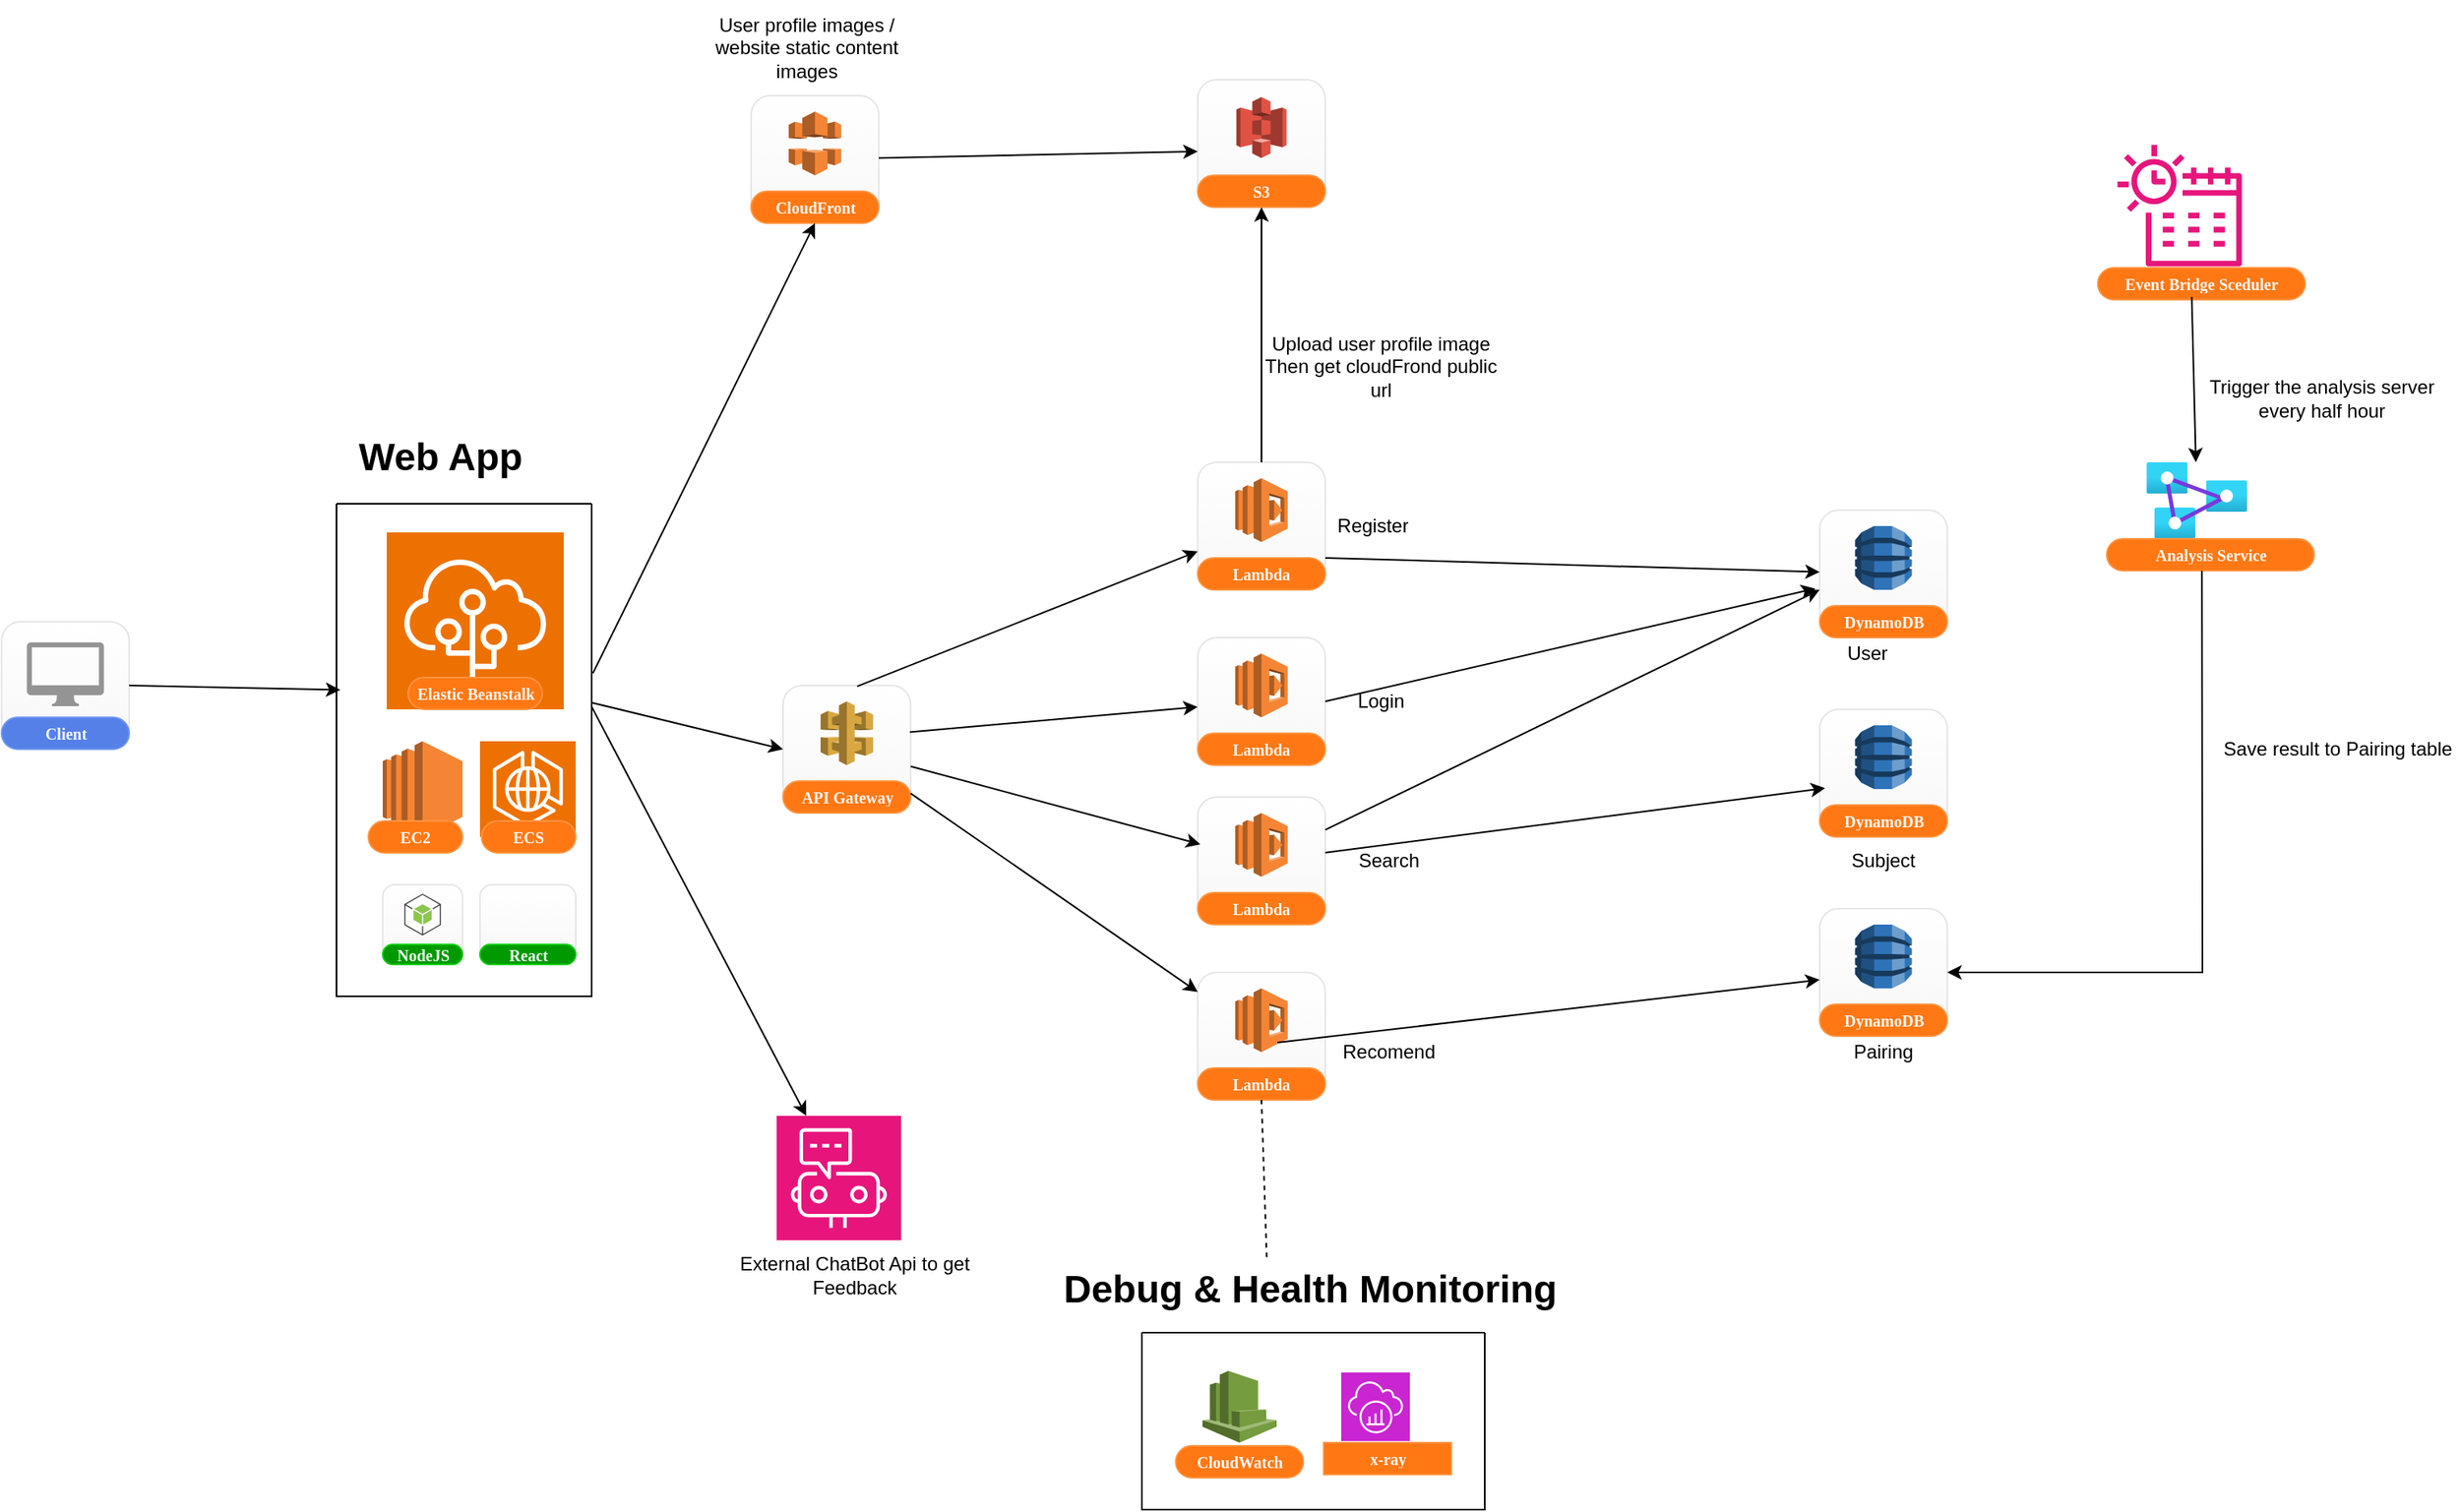<mxfile version="24.7.14">
  <diagram name="Page-1" id="5vX20tcKVtbhAXsmYMWp">
    <mxGraphModel grid="0" page="0" gridSize="10" guides="1" tooltips="0" connect="1" arrows="1" fold="1" pageScale="1" pageWidth="827" pageHeight="1169" background="none" math="0" shadow="0">
      <root>
        <mxCell id="0" />
        <mxCell id="1" parent="0" />
        <mxCell id="gqFFQJpjHVuSxzh3-dwc-1" value="" style="group" connectable="0" vertex="1" parent="1">
          <mxGeometry x="-462" y="-1386" width="80" height="80" as="geometry" />
        </mxCell>
        <mxCell id="gqFFQJpjHVuSxzh3-dwc-2" value="" style="rounded=0;whiteSpace=wrap;html=1;fillColor=none;strokeColor=none;container=0;" vertex="1" parent="gqFFQJpjHVuSxzh3-dwc-1">
          <mxGeometry width="80" height="60" as="geometry" />
        </mxCell>
        <mxCell id="gqFFQJpjHVuSxzh3-dwc-3" value="" style="rounded=1;whiteSpace=wrap;html=1;strokeColor=#e6e6e6;strokeWidth=1;shadow=0;glass=0;perimeterSpacing=0;fillStyle=auto;gradientColor=#f7f7f7;container=0;fillColor=#ffffff;" vertex="1" parent="gqFFQJpjHVuSxzh3-dwc-1">
          <mxGeometry width="80" height="80" as="geometry" />
        </mxCell>
        <mxCell id="gqFFQJpjHVuSxzh3-dwc-4" value="&lt;p style=&quot;line-height: 100%; font-size: 10px;&quot;&gt;&lt;b style=&quot;font-size: 10px;&quot;&gt;&lt;font face=&quot;Tahoma&quot; style=&quot;font-size: 10px;&quot;&gt;API Gateway&lt;/font&gt;&lt;/b&gt;&lt;/p&gt;" style="html=1;rounded=1;strokeColor=#ff9442;arcSize=50;fillColor=#FF7814;fontColor=#FFFFFF;glass=0;textOpacity=95;container=0;spacing=2;fontSize=10;" vertex="1" parent="gqFFQJpjHVuSxzh3-dwc-1">
          <mxGeometry y="60" width="80" height="20" as="geometry" />
        </mxCell>
        <mxCell id="gqFFQJpjHVuSxzh3-dwc-5" value="" style="outlineConnect=0;dashed=0;verticalLabelPosition=bottom;verticalAlign=top;align=center;html=1;shape=mxgraph.aws3.api_gateway;fillColor=#D9A741;gradientColor=none;container=0;" vertex="1" parent="gqFFQJpjHVuSxzh3-dwc-1">
          <mxGeometry x="23.55" y="10" width="32.9" height="40" as="geometry" />
        </mxCell>
        <mxCell id="gqFFQJpjHVuSxzh3-dwc-7" value="" style="group" connectable="0" vertex="1" parent="1">
          <mxGeometry x="-202" y="-1416" width="80" height="80" as="geometry" />
        </mxCell>
        <mxCell id="gqFFQJpjHVuSxzh3-dwc-8" value="" style="rounded=0;whiteSpace=wrap;html=1;fillColor=none;strokeColor=none;container=0;" vertex="1" parent="gqFFQJpjHVuSxzh3-dwc-7">
          <mxGeometry width="80" height="60" as="geometry" />
        </mxCell>
        <mxCell id="gqFFQJpjHVuSxzh3-dwc-9" value="" style="rounded=1;whiteSpace=wrap;html=1;strokeColor=#e6e6e6;strokeWidth=1;shadow=0;glass=0;perimeterSpacing=0;fillStyle=auto;gradientColor=#f7f7f7;container=0;fillColor=#ffffff;" vertex="1" parent="gqFFQJpjHVuSxzh3-dwc-7">
          <mxGeometry width="80" height="80" as="geometry" />
        </mxCell>
        <mxCell id="gqFFQJpjHVuSxzh3-dwc-10" value="&lt;p style=&quot;line-height: 100%; font-size: 10px;&quot;&gt;&lt;b style=&quot;font-size: 10px;&quot;&gt;&lt;font face=&quot;Tahoma&quot; style=&quot;font-size: 10px;&quot;&gt;Lambda&lt;/font&gt;&lt;/b&gt;&lt;/p&gt;" style="whiteSpace=wrap;html=1;rounded=1;strokeColor=#ff9442;arcSize=50;fillColor=#FF7814;fontColor=#FFFFFF;glass=0;textOpacity=95;container=0;fontSize=10;" vertex="1" parent="gqFFQJpjHVuSxzh3-dwc-7">
          <mxGeometry y="60" width="80" height="20" as="geometry" />
        </mxCell>
        <mxCell id="gqFFQJpjHVuSxzh3-dwc-11" value="" style="outlineConnect=0;dashed=0;verticalLabelPosition=bottom;verticalAlign=top;align=center;html=1;shape=mxgraph.aws3.lambda;fillColor=#F58534;gradientColor=none;container=0;" vertex="1" parent="gqFFQJpjHVuSxzh3-dwc-7">
          <mxGeometry x="23.55" y="10" width="32.9" height="40" as="geometry" />
        </mxCell>
        <mxCell id="gqFFQJpjHVuSxzh3-dwc-13" value="" style="group" connectable="0" vertex="1" parent="1">
          <mxGeometry x="-202" y="-1206" width="80" height="80" as="geometry" />
        </mxCell>
        <mxCell id="gqFFQJpjHVuSxzh3-dwc-14" value="" style="rounded=0;whiteSpace=wrap;html=1;fillColor=none;strokeColor=none;container=0;" vertex="1" parent="gqFFQJpjHVuSxzh3-dwc-13">
          <mxGeometry width="80" height="60" as="geometry" />
        </mxCell>
        <mxCell id="gqFFQJpjHVuSxzh3-dwc-15" value="" style="rounded=1;whiteSpace=wrap;html=1;strokeColor=#e6e6e6;strokeWidth=1;shadow=0;glass=0;perimeterSpacing=0;fillStyle=auto;gradientColor=#f7f7f7;container=0;fillColor=#ffffff;" vertex="1" parent="gqFFQJpjHVuSxzh3-dwc-13">
          <mxGeometry width="80" height="80" as="geometry" />
        </mxCell>
        <mxCell id="gqFFQJpjHVuSxzh3-dwc-16" value="&lt;p style=&quot;line-height: 100%; font-size: 10px;&quot;&gt;&lt;b style=&quot;font-size: 10px;&quot;&gt;&lt;font face=&quot;Tahoma&quot; style=&quot;font-size: 10px;&quot;&gt;Lambda&lt;/font&gt;&lt;/b&gt;&lt;/p&gt;" style="whiteSpace=wrap;html=1;rounded=1;strokeColor=#ff9442;arcSize=50;fillColor=#FF7814;fontColor=#FFFFFF;glass=0;textOpacity=95;container=0;fontSize=10;" vertex="1" parent="gqFFQJpjHVuSxzh3-dwc-13">
          <mxGeometry y="60" width="80" height="20" as="geometry" />
        </mxCell>
        <mxCell id="gqFFQJpjHVuSxzh3-dwc-17" value="" style="outlineConnect=0;dashed=0;verticalLabelPosition=bottom;verticalAlign=top;align=center;html=1;shape=mxgraph.aws3.lambda;fillColor=#F58534;gradientColor=none;container=0;" vertex="1" parent="gqFFQJpjHVuSxzh3-dwc-13">
          <mxGeometry x="23.55" y="10" width="32.9" height="40" as="geometry" />
        </mxCell>
        <object label="" id="gqFFQJpjHVuSxzh3-dwc-18">
          <mxCell style="group" connectable="0" vertex="1" parent="1">
            <mxGeometry x="-202" y="-1526" width="80" height="80" as="geometry" />
          </mxCell>
        </object>
        <mxCell id="gqFFQJpjHVuSxzh3-dwc-19" value="" style="rounded=0;whiteSpace=wrap;html=1;fillColor=none;strokeColor=none;container=0;" vertex="1" parent="gqFFQJpjHVuSxzh3-dwc-18">
          <mxGeometry width="80" height="60" as="geometry" />
        </mxCell>
        <mxCell id="gqFFQJpjHVuSxzh3-dwc-20" value="" style="rounded=1;whiteSpace=wrap;html=1;strokeColor=#e6e6e6;strokeWidth=1;shadow=0;glass=0;perimeterSpacing=0;fillStyle=auto;gradientColor=#f7f7f7;container=0;fillColor=#ffffff;" vertex="1" parent="gqFFQJpjHVuSxzh3-dwc-18">
          <mxGeometry width="80" height="80" as="geometry" />
        </mxCell>
        <mxCell id="gqFFQJpjHVuSxzh3-dwc-21" value="&lt;p style=&quot;line-height: 100%; font-size: 10px;&quot;&gt;&lt;b style=&quot;font-size: 10px;&quot;&gt;&lt;font face=&quot;Tahoma&quot; style=&quot;font-size: 10px;&quot;&gt;Lambda&lt;/font&gt;&lt;/b&gt;&lt;/p&gt;" style="whiteSpace=wrap;html=1;rounded=1;strokeColor=#ff9442;arcSize=50;fillColor=#FF7814;fontColor=#FFFFFF;glass=0;textOpacity=95;container=0;fontSize=10;" vertex="1" parent="gqFFQJpjHVuSxzh3-dwc-18">
          <mxGeometry y="60" width="80" height="20" as="geometry" />
        </mxCell>
        <mxCell id="gqFFQJpjHVuSxzh3-dwc-22" value="" style="outlineConnect=0;dashed=0;verticalLabelPosition=bottom;verticalAlign=top;align=center;html=1;shape=mxgraph.aws3.lambda;fillColor=#F58534;gradientColor=none;container=0;" vertex="1" parent="gqFFQJpjHVuSxzh3-dwc-18">
          <mxGeometry x="23.55" y="10" width="32.9" height="40" as="geometry" />
        </mxCell>
        <mxCell id="gqFFQJpjHVuSxzh3-dwc-23" value="" style="group" connectable="0" vertex="1" parent="1">
          <mxGeometry x="-202" y="-1316" width="80" height="80" as="geometry" />
        </mxCell>
        <mxCell id="gqFFQJpjHVuSxzh3-dwc-24" value="" style="rounded=0;whiteSpace=wrap;html=1;fillColor=none;strokeColor=none;container=0;" vertex="1" parent="gqFFQJpjHVuSxzh3-dwc-23">
          <mxGeometry width="80" height="60" as="geometry" />
        </mxCell>
        <mxCell id="gqFFQJpjHVuSxzh3-dwc-25" value="" style="rounded=1;whiteSpace=wrap;html=1;strokeColor=#e6e6e6;strokeWidth=1;shadow=0;glass=0;perimeterSpacing=0;fillStyle=auto;gradientColor=#f7f7f7;container=0;fillColor=#ffffff;" vertex="1" parent="gqFFQJpjHVuSxzh3-dwc-23">
          <mxGeometry width="80" height="80" as="geometry" />
        </mxCell>
        <mxCell id="gqFFQJpjHVuSxzh3-dwc-26" value="&lt;p style=&quot;line-height: 100%; font-size: 10px;&quot;&gt;&lt;b style=&quot;font-size: 10px;&quot;&gt;&lt;font face=&quot;Tahoma&quot; style=&quot;font-size: 10px;&quot;&gt;Lambda&lt;/font&gt;&lt;/b&gt;&lt;/p&gt;" style="whiteSpace=wrap;html=1;rounded=1;strokeColor=#ff9442;arcSize=50;fillColor=#FF7814;fontColor=#FFFFFF;glass=0;textOpacity=95;container=0;fontSize=10;" vertex="1" parent="gqFFQJpjHVuSxzh3-dwc-23">
          <mxGeometry y="60" width="80" height="20" as="geometry" />
        </mxCell>
        <mxCell id="gqFFQJpjHVuSxzh3-dwc-27" value="" style="outlineConnect=0;dashed=0;verticalLabelPosition=bottom;verticalAlign=top;align=center;html=1;shape=mxgraph.aws3.lambda;fillColor=#F58534;gradientColor=none;container=0;" vertex="1" parent="gqFFQJpjHVuSxzh3-dwc-23">
          <mxGeometry x="23.55" y="10" width="32.9" height="40" as="geometry" />
        </mxCell>
        <mxCell id="gqFFQJpjHVuSxzh3-dwc-30" value="" style="group" connectable="0" vertex="1" parent="1">
          <mxGeometry x="188" y="-1371" width="80" height="80" as="geometry" />
        </mxCell>
        <mxCell id="gqFFQJpjHVuSxzh3-dwc-31" value="" style="rounded=0;whiteSpace=wrap;html=1;fillColor=none;strokeColor=none;container=0;" vertex="1" parent="gqFFQJpjHVuSxzh3-dwc-30">
          <mxGeometry width="80" height="60" as="geometry" />
        </mxCell>
        <mxCell id="gqFFQJpjHVuSxzh3-dwc-32" value="" style="rounded=1;whiteSpace=wrap;html=1;strokeColor=#e6e6e6;strokeWidth=1;shadow=0;glass=0;perimeterSpacing=0;fillStyle=auto;gradientColor=#f7f7f7;container=0;fillColor=#ffffff;" vertex="1" parent="gqFFQJpjHVuSxzh3-dwc-30">
          <mxGeometry width="80" height="80" as="geometry" />
        </mxCell>
        <mxCell id="gqFFQJpjHVuSxzh3-dwc-33" value="&lt;p style=&quot;line-height: 100%; font-size: 10px;&quot;&gt;&lt;b style=&quot;font-size: 10px;&quot;&gt;&lt;font face=&quot;Tahoma&quot; style=&quot;font-size: 10px;&quot;&gt;DynamoDB&lt;/font&gt;&lt;/b&gt;&lt;/p&gt;" style="html=1;rounded=1;strokeColor=#ff9442;arcSize=50;fillColor=#FF7814;fontColor=#FFFFFF;glass=0;textOpacity=95;container=0;spacing=2;fontSize=10;" vertex="1" parent="gqFFQJpjHVuSxzh3-dwc-30">
          <mxGeometry y="60" width="80" height="20" as="geometry" />
        </mxCell>
        <mxCell id="gqFFQJpjHVuSxzh3-dwc-34" value="" style="outlineConnect=0;dashed=0;verticalLabelPosition=bottom;verticalAlign=top;align=center;html=1;shape=mxgraph.aws3.dynamo_db;fillColor=#2E73B8;gradientColor=none;container=0;" vertex="1" parent="gqFFQJpjHVuSxzh3-dwc-30">
          <mxGeometry x="22.22" y="10" width="35.56" height="40" as="geometry" />
        </mxCell>
        <mxCell id="gqFFQJpjHVuSxzh3-dwc-35" value="" style="group" connectable="0" vertex="1" parent="1">
          <mxGeometry x="188" y="-1496" width="80" height="80" as="geometry" />
        </mxCell>
        <mxCell id="gqFFQJpjHVuSxzh3-dwc-36" value="" style="rounded=0;whiteSpace=wrap;html=1;fillColor=none;strokeColor=none;container=0;" vertex="1" parent="gqFFQJpjHVuSxzh3-dwc-35">
          <mxGeometry width="80" height="60" as="geometry" />
        </mxCell>
        <mxCell id="gqFFQJpjHVuSxzh3-dwc-37" value="" style="rounded=1;whiteSpace=wrap;html=1;strokeColor=#e6e6e6;strokeWidth=1;shadow=0;glass=0;perimeterSpacing=0;fillStyle=auto;gradientColor=#f7f7f7;container=0;fillColor=#ffffff;" vertex="1" parent="gqFFQJpjHVuSxzh3-dwc-35">
          <mxGeometry width="80" height="80" as="geometry" />
        </mxCell>
        <mxCell id="gqFFQJpjHVuSxzh3-dwc-38" value="&lt;p style=&quot;line-height: 100%; font-size: 10px;&quot;&gt;&lt;b style=&quot;font-size: 10px;&quot;&gt;&lt;font face=&quot;Tahoma&quot; style=&quot;font-size: 10px;&quot;&gt;DynamoDB&lt;/font&gt;&lt;/b&gt;&lt;/p&gt;" style="html=1;rounded=1;strokeColor=#ff9442;arcSize=50;fillColor=#FF7814;fontColor=#FFFFFF;glass=0;textOpacity=95;container=0;spacing=2;fontSize=10;" vertex="1" parent="gqFFQJpjHVuSxzh3-dwc-35">
          <mxGeometry y="60" width="80" height="20" as="geometry" />
        </mxCell>
        <mxCell id="gqFFQJpjHVuSxzh3-dwc-39" value="" style="outlineConnect=0;dashed=0;verticalLabelPosition=bottom;verticalAlign=top;align=center;html=1;shape=mxgraph.aws3.dynamo_db;fillColor=#2E73B8;gradientColor=none;container=0;" vertex="1" parent="gqFFQJpjHVuSxzh3-dwc-35">
          <mxGeometry x="22.22" y="10" width="35.56" height="40" as="geometry" />
        </mxCell>
        <mxCell id="gqFFQJpjHVuSxzh3-dwc-42" value="" style="group" connectable="0" vertex="1" parent="1">
          <mxGeometry x="-202" y="-1766" width="80" height="80" as="geometry" />
        </mxCell>
        <mxCell id="gqFFQJpjHVuSxzh3-dwc-43" value="" style="rounded=0;whiteSpace=wrap;html=1;fillColor=none;strokeColor=none;container=0;" vertex="1" parent="gqFFQJpjHVuSxzh3-dwc-42">
          <mxGeometry width="80" height="60" as="geometry" />
        </mxCell>
        <mxCell id="gqFFQJpjHVuSxzh3-dwc-44" value="" style="rounded=1;whiteSpace=wrap;html=1;strokeColor=#e6e6e6;strokeWidth=1;shadow=0;glass=0;perimeterSpacing=0;fillStyle=auto;gradientColor=#f7f7f7;container=0;fillColor=#FFFFFF;" vertex="1" parent="gqFFQJpjHVuSxzh3-dwc-42">
          <mxGeometry width="80" height="80" as="geometry" />
        </mxCell>
        <mxCell id="gqFFQJpjHVuSxzh3-dwc-45" value="&lt;p style=&quot;line-height: 100%; font-size: 10px;&quot;&gt;&lt;b style=&quot;font-size: 10px;&quot;&gt;&lt;font face=&quot;Tahoma&quot; style=&quot;font-size: 10px;&quot;&gt;S3&lt;/font&gt;&lt;/b&gt;&lt;/p&gt;" style="whiteSpace=wrap;html=1;rounded=1;strokeColor=#ff9442;arcSize=50;fillColor=#FF7814;fontColor=#FFFFFF;glass=0;textOpacity=95;container=0;fontSize=10;" vertex="1" parent="gqFFQJpjHVuSxzh3-dwc-42">
          <mxGeometry y="60" width="80" height="20" as="geometry" />
        </mxCell>
        <mxCell id="gqFFQJpjHVuSxzh3-dwc-46" value="" style="outlineConnect=0;dashed=0;verticalLabelPosition=bottom;verticalAlign=top;align=center;html=1;shape=mxgraph.aws3.s3;fillColor=#E05243;gradientColor=none;shadow=0;container=0;" vertex="1" parent="gqFFQJpjHVuSxzh3-dwc-42">
          <mxGeometry x="24.27" y="10.88" width="31.45" height="38.23" as="geometry" />
        </mxCell>
        <mxCell id="gqFFQJpjHVuSxzh3-dwc-47" value="" style="group" connectable="0" vertex="1" parent="1">
          <mxGeometry x="-482" y="-1756" width="80" height="80" as="geometry" />
        </mxCell>
        <mxCell id="gqFFQJpjHVuSxzh3-dwc-48" value="" style="rounded=0;whiteSpace=wrap;html=1;fillColor=none;strokeColor=none;container=0;" vertex="1" parent="gqFFQJpjHVuSxzh3-dwc-47">
          <mxGeometry width="80" height="60" as="geometry" />
        </mxCell>
        <mxCell id="gqFFQJpjHVuSxzh3-dwc-49" value="" style="rounded=1;whiteSpace=wrap;html=1;strokeColor=#e6e6e6;strokeWidth=1;shadow=0;glass=0;perimeterSpacing=0;fillStyle=auto;gradientColor=#f7f7f7;container=0;fillColor=#ffffff;" vertex="1" parent="gqFFQJpjHVuSxzh3-dwc-47">
          <mxGeometry width="80" height="80" as="geometry" />
        </mxCell>
        <mxCell id="gqFFQJpjHVuSxzh3-dwc-50" value="&lt;p style=&quot;line-height: 100%; font-size: 10px;&quot;&gt;&lt;b style=&quot;font-size: 10px;&quot;&gt;&lt;font face=&quot;Tahoma&quot; style=&quot;font-size: 10px;&quot;&gt;CloudFront&lt;/font&gt;&lt;/b&gt;&lt;/p&gt;" style="html=1;rounded=1;strokeColor=#ff9442;arcSize=50;fillColor=#FF7814;fontColor=#FFFFFF;glass=0;textOpacity=95;container=0;spacing=2;fontSize=10;" vertex="1" parent="gqFFQJpjHVuSxzh3-dwc-47">
          <mxGeometry y="60" width="80" height="20" as="geometry" />
        </mxCell>
        <mxCell id="gqFFQJpjHVuSxzh3-dwc-51" value="" style="outlineConnect=0;dashed=0;verticalLabelPosition=bottom;verticalAlign=top;align=center;html=1;shape=mxgraph.aws3.cloudfront;fillColor=#F58536;gradientColor=none;container=0;" vertex="1" parent="gqFFQJpjHVuSxzh3-dwc-47">
          <mxGeometry x="23.55" y="10" width="32.9" height="40" as="geometry" />
        </mxCell>
        <mxCell id="gqFFQJpjHVuSxzh3-dwc-52" value="" style="sketch=0;points=[[0,0,0],[0.25,0,0],[0.5,0,0],[0.75,0,0],[1,0,0],[0,1,0],[0.25,1,0],[0.5,1,0],[0.75,1,0],[1,1,0],[0,0.25,0],[0,0.5,0],[0,0.75,0],[1,0.25,0],[1,0.5,0],[1,0.75,0]];outlineConnect=0;fontColor=#232F3E;fillColor=#ED7100;strokeColor=#ffffff;dashed=0;verticalLabelPosition=bottom;verticalAlign=top;align=center;html=1;fontSize=12;fontStyle=0;aspect=fixed;shape=mxgraph.aws4.resourceIcon;resIcon=mxgraph.aws4.elastic_beanstalk;" vertex="1" parent="1">
          <mxGeometry x="-710.51" y="-1482" width="111" height="111" as="geometry" />
        </mxCell>
        <mxCell id="gqFFQJpjHVuSxzh3-dwc-54" value="" style="outlineConnect=0;dashed=0;verticalLabelPosition=bottom;verticalAlign=top;align=center;html=1;shape=mxgraph.aws3.ec2;fillColor=#F58534;gradientColor=none;" vertex="1" parent="1">
          <mxGeometry x="-713.01" y="-1351" width="50" height="60" as="geometry" />
        </mxCell>
        <mxCell id="gqFFQJpjHVuSxzh3-dwc-55" value="" style="sketch=0;points=[[0,0,0],[0.25,0,0],[0.5,0,0],[0.75,0,0],[1,0,0],[0,1,0],[0.25,1,0],[0.5,1,0],[0.75,1,0],[1,1,0],[0,0.25,0],[0,0.5,0],[0,0.75,0],[1,0.25,0],[1,0.5,0],[1,0.75,0]];outlineConnect=0;fontColor=#232F3E;fillColor=#ED7100;strokeColor=#ffffff;dashed=0;verticalLabelPosition=bottom;verticalAlign=top;align=center;html=1;fontSize=12;fontStyle=0;aspect=fixed;shape=mxgraph.aws4.resourceIcon;resIcon=mxgraph.aws4.ecs_anywhere;" vertex="1" parent="1">
          <mxGeometry x="-652.01" y="-1351" width="60" height="60" as="geometry" />
        </mxCell>
        <mxCell id="gqFFQJpjHVuSxzh3-dwc-56" value="" style="group" connectable="0" vertex="1" parent="1">
          <mxGeometry x="-713.01" y="-1261" width="50" height="50" as="geometry" />
        </mxCell>
        <mxCell id="gqFFQJpjHVuSxzh3-dwc-57" value="" style="rounded=0;whiteSpace=wrap;html=1;fillColor=none;strokeColor=none;container=0;" vertex="1" parent="gqFFQJpjHVuSxzh3-dwc-56">
          <mxGeometry width="50" height="37.5" as="geometry" />
        </mxCell>
        <mxCell id="gqFFQJpjHVuSxzh3-dwc-58" value="" style="rounded=1;whiteSpace=wrap;html=1;strokeColor=#e6e6e6;strokeWidth=1;shadow=0;glass=0;perimeterSpacing=0;fillStyle=auto;gradientColor=#f7f7f7;container=0;fillColor=#ffffff;" vertex="1" parent="gqFFQJpjHVuSxzh3-dwc-56">
          <mxGeometry width="50" height="50" as="geometry" />
        </mxCell>
        <mxCell id="gqFFQJpjHVuSxzh3-dwc-59" value="&lt;p style=&quot;line-height: 100%; font-size: 10px;&quot;&gt;&lt;b style=&quot;font-size: 10px;&quot;&gt;&lt;font face=&quot;Tahoma&quot; style=&quot;font-size: 10px;&quot;&gt;NodeJS&lt;/font&gt;&lt;/b&gt;&lt;/p&gt;" style="html=1;rounded=1;strokeColor=#00CC00;arcSize=50;fillColor=#009900;fontColor=#FFFFFF;glass=0;textOpacity=95;container=0;spacing=2;fontSize=10;" vertex="1" parent="gqFFQJpjHVuSxzh3-dwc-56">
          <mxGeometry y="37.5" width="50" height="12.5" as="geometry" />
        </mxCell>
        <mxCell id="gqFFQJpjHVuSxzh3-dwc-60" value="" style="outlineConnect=0;dashed=0;verticalLabelPosition=bottom;verticalAlign=top;align=center;html=1;shape=mxgraph.aws3.android;fillColor=#8CC64F;gradientColor=none;container=0;" vertex="1" parent="gqFFQJpjHVuSxzh3-dwc-56">
          <mxGeometry x="13.513" y="5.625" width="22.969" height="26.25" as="geometry" />
        </mxCell>
        <mxCell id="gqFFQJpjHVuSxzh3-dwc-71" value="" style="group" connectable="0" vertex="1" parent="1">
          <mxGeometry x="-652.01" y="-1261" width="60" height="50" as="geometry" />
        </mxCell>
        <mxCell id="gqFFQJpjHVuSxzh3-dwc-72" value="" style="rounded=0;whiteSpace=wrap;html=1;fillColor=none;strokeColor=none;container=0;" vertex="1" parent="gqFFQJpjHVuSxzh3-dwc-71">
          <mxGeometry width="60" height="37.5" as="geometry" />
        </mxCell>
        <mxCell id="gqFFQJpjHVuSxzh3-dwc-73" value="" style="rounded=1;whiteSpace=wrap;html=1;strokeColor=#e6e6e6;strokeWidth=1;shadow=0;glass=0;perimeterSpacing=0;fillStyle=auto;gradientColor=#f7f7f7;container=0;fillColor=#ffffff;" vertex="1" parent="gqFFQJpjHVuSxzh3-dwc-71">
          <mxGeometry width="60" height="50" as="geometry" />
        </mxCell>
        <mxCell id="gqFFQJpjHVuSxzh3-dwc-74" value="&lt;p style=&quot;line-height: 100%; font-size: 10px;&quot;&gt;&lt;b style=&quot;font-size: 10px;&quot;&gt;&lt;font face=&quot;Tahoma&quot; style=&quot;font-size: 10px;&quot;&gt;React&lt;/font&gt;&lt;/b&gt;&lt;/p&gt;" style="html=1;rounded=1;strokeColor=#00CC00;arcSize=50;fillColor=#009900;fontColor=#FFFFFF;glass=0;textOpacity=95;container=0;spacing=2;fontSize=10;" vertex="1" parent="gqFFQJpjHVuSxzh3-dwc-71">
          <mxGeometry y="37.5" width="60" height="12.5" as="geometry" />
        </mxCell>
        <mxCell id="gqFFQJpjHVuSxzh3-dwc-75" value="" style="shape=image;html=1;verticalAlign=top;verticalLabelPosition=bottom;labelBackgroundColor=#ffffff;imageAspect=0;aspect=fixed;image=https://cdn1.iconfinder.com/data/icons/unicons-line-vol-5/24/react-128.png" vertex="1" parent="gqFFQJpjHVuSxzh3-dwc-71">
          <mxGeometry x="11.25" y="6.25" width="31.25" height="31.25" as="geometry" />
        </mxCell>
        <mxCell id="gqFFQJpjHVuSxzh3-dwc-77" value="" style="group" connectable="0" vertex="1" parent="1">
          <mxGeometry x="-952" y="-1426" width="80" height="80" as="geometry" />
        </mxCell>
        <mxCell id="gqFFQJpjHVuSxzh3-dwc-78" value="" style="rounded=0;whiteSpace=wrap;html=1;fillColor=none;strokeColor=none;container=0;" vertex="1" parent="gqFFQJpjHVuSxzh3-dwc-77">
          <mxGeometry width="80" height="60" as="geometry" />
        </mxCell>
        <mxCell id="gqFFQJpjHVuSxzh3-dwc-79" value="" style="rounded=1;whiteSpace=wrap;html=1;strokeColor=#e6e6e6;strokeWidth=1;shadow=0;glass=0;perimeterSpacing=0;fillStyle=auto;gradientColor=#f7f7f7;container=0;fillColor=#ffffff;" vertex="1" parent="gqFFQJpjHVuSxzh3-dwc-77">
          <mxGeometry width="80" height="80" as="geometry" />
        </mxCell>
        <mxCell id="gqFFQJpjHVuSxzh3-dwc-80" value="&lt;p style=&quot;line-height: 100%; font-size: 10px;&quot;&gt;&lt;b style=&quot;font-size: 10px;&quot;&gt;&lt;font face=&quot;Tahoma&quot; style=&quot;font-size: 10px;&quot;&gt;Client&lt;/font&gt;&lt;/b&gt;&lt;/p&gt;" style="html=1;rounded=1;strokeColor=#7196f0;arcSize=50;fillColor=#5480e8;fontColor=#FFFFFF;glass=0;textOpacity=95;container=0;spacing=2;fontSize=10;" vertex="1" parent="gqFFQJpjHVuSxzh3-dwc-77">
          <mxGeometry y="60" width="80" height="20" as="geometry" />
        </mxCell>
        <mxCell id="gqFFQJpjHVuSxzh3-dwc-81" value="" style="sketch=0;pointerEvents=1;shadow=0;dashed=0;html=1;strokeColor=none;fillColor=#505050;labelPosition=center;verticalLabelPosition=bottom;verticalAlign=top;outlineConnect=0;align=center;shape=mxgraph.office.devices.mac_client;opacity=60;container=0;" vertex="1" parent="gqFFQJpjHVuSxzh3-dwc-77">
          <mxGeometry x="15.84" y="13" width="48.33" height="40" as="geometry" />
        </mxCell>
        <mxCell id="gqFFQJpjHVuSxzh3-dwc-82" value="&lt;p style=&quot;line-height: 100%; font-size: 10px;&quot;&gt;&lt;b style=&quot;font-size: 10px;&quot;&gt;&lt;font face=&quot;Tahoma&quot; style=&quot;font-size: 10px;&quot;&gt;Elastic Beanstalk&lt;/font&gt;&lt;/b&gt;&lt;/p&gt;" style="html=1;rounded=1;strokeColor=#ff9442;arcSize=50;fillColor=#FF7814;fontColor=#FFFFFF;glass=0;textOpacity=95;container=0;spacing=2;fontSize=10;" vertex="1" parent="1">
          <mxGeometry x="-697.01" y="-1391" width="84" height="20" as="geometry" />
        </mxCell>
        <mxCell id="gqFFQJpjHVuSxzh3-dwc-83" value="&lt;p style=&quot;line-height: 100%; font-size: 10px;&quot;&gt;&lt;b style=&quot;font-size: 10px;&quot;&gt;&lt;font face=&quot;Tahoma&quot; style=&quot;font-size: 10px;&quot;&gt;EC2&lt;/font&gt;&lt;/b&gt;&lt;/p&gt;" style="whiteSpace=wrap;html=1;rounded=1;strokeColor=#ff9442;arcSize=50;fillColor=#FF7814;fontColor=#FFFFFF;glass=0;textOpacity=95;container=0;fontSize=10;" vertex="1" parent="1">
          <mxGeometry x="-722.01" y="-1301" width="59" height="20" as="geometry" />
        </mxCell>
        <mxCell id="gqFFQJpjHVuSxzh3-dwc-85" value="&lt;p style=&quot;line-height: 100%; font-size: 10px;&quot;&gt;&lt;b style=&quot;font-size: 10px;&quot;&gt;&lt;font face=&quot;Tahoma&quot; style=&quot;font-size: 10px;&quot;&gt;ECS&lt;/font&gt;&lt;/b&gt;&lt;/p&gt;" style="whiteSpace=wrap;html=1;rounded=1;strokeColor=#ff9442;arcSize=50;fillColor=#FF7814;fontColor=#FFFFFF;glass=0;textOpacity=95;container=0;fontSize=10;" vertex="1" parent="1">
          <mxGeometry x="-651.01" y="-1301" width="59" height="20" as="geometry" />
        </mxCell>
        <mxCell id="gqFFQJpjHVuSxzh3-dwc-87" value="" style="swimlane;startSize=0;" vertex="1" parent="1">
          <mxGeometry x="-742" y="-1500" width="160" height="309" as="geometry" />
        </mxCell>
        <mxCell id="gqFFQJpjHVuSxzh3-dwc-89" value="&lt;h1 style=&quot;margin-top: 0px;&quot;&gt;Web App&lt;/h1&gt;&lt;p&gt;&lt;br&gt;&lt;/p&gt;" style="text;html=1;whiteSpace=wrap;overflow=hidden;rounded=0;" vertex="1" parent="1">
          <mxGeometry x="-730.01" y="-1550" width="150" height="40" as="geometry" />
        </mxCell>
        <UserObject label="User" placeholders="1" name="Variable" id="gqFFQJpjHVuSxzh3-dwc-90">
          <mxCell style="text;html=1;strokeColor=none;fillColor=none;align=center;verticalAlign=middle;whiteSpace=wrap;overflow=hidden;" vertex="1" parent="1">
            <mxGeometry x="178" y="-1416" width="80" height="20" as="geometry" />
          </mxCell>
        </UserObject>
        <UserObject label="Subject" placeholders="1" name="Variable" id="gqFFQJpjHVuSxzh3-dwc-91">
          <mxCell style="text;html=1;strokeColor=none;fillColor=none;align=center;verticalAlign=middle;whiteSpace=wrap;overflow=hidden;" vertex="1" parent="1">
            <mxGeometry x="188" y="-1286" width="80" height="20" as="geometry" />
          </mxCell>
        </UserObject>
        <UserObject label="Register" placeholders="1" name="Variable" id="gqFFQJpjHVuSxzh3-dwc-101">
          <mxCell style="text;html=1;strokeColor=none;fillColor=none;align=center;verticalAlign=middle;whiteSpace=wrap;overflow=hidden;" vertex="1" parent="1">
            <mxGeometry x="-132" y="-1496" width="80" height="20" as="geometry" />
          </mxCell>
        </UserObject>
        <UserObject label="Upload user profile image&lt;div&gt;Then get cloudFrond public url&lt;/div&gt;" placeholders="1" name="Variable" id="gqFFQJpjHVuSxzh3-dwc-102">
          <mxCell style="text;html=1;strokeColor=none;fillColor=none;align=center;verticalAlign=middle;whiteSpace=wrap;overflow=hidden;" vertex="1" parent="1">
            <mxGeometry x="-162.01" y="-1616" width="150.01" height="60" as="geometry" />
          </mxCell>
        </UserObject>
        <mxCell id="gqFFQJpjHVuSxzh3-dwc-105" value="" style="endArrow=classic;html=1;rounded=0;entryX=0;entryY=0.75;entryDx=0;entryDy=0;" edge="1" parent="1" source="gqFFQJpjHVuSxzh3-dwc-49" target="gqFFQJpjHVuSxzh3-dwc-43">
          <mxGeometry width="50" height="50" relative="1" as="geometry">
            <mxPoint x="-322" y="-1596" as="sourcePoint" />
            <mxPoint x="-272" y="-1646" as="targetPoint" />
          </mxGeometry>
        </mxCell>
        <mxCell id="gqFFQJpjHVuSxzh3-dwc-107" value="" style="endArrow=classic;html=1;rounded=0;exitX=0.5;exitY=0;exitDx=0;exitDy=0;" edge="1" parent="1" source="gqFFQJpjHVuSxzh3-dwc-20" target="gqFFQJpjHVuSxzh3-dwc-45">
          <mxGeometry width="50" height="50" relative="1" as="geometry">
            <mxPoint x="-212" y="-1616" as="sourcePoint" />
            <mxPoint x="-162" y="-1666" as="targetPoint" />
          </mxGeometry>
        </mxCell>
        <mxCell id="gqFFQJpjHVuSxzh3-dwc-108" value="" style="endArrow=classic;html=1;rounded=0;exitX=1.005;exitY=0.344;exitDx=0;exitDy=0;exitPerimeter=0;entryX=0.5;entryY=1;entryDx=0;entryDy=0;" edge="1" parent="1" source="gqFFQJpjHVuSxzh3-dwc-87" target="gqFFQJpjHVuSxzh3-dwc-50">
          <mxGeometry width="50" height="50" relative="1" as="geometry">
            <mxPoint x="-272" y="-1436" as="sourcePoint" />
            <mxPoint x="-222" y="-1486" as="targetPoint" />
            <Array as="points" />
          </mxGeometry>
        </mxCell>
        <UserObject label="Login" placeholders="1" name="Variable" id="gqFFQJpjHVuSxzh3-dwc-110">
          <mxCell style="text;html=1;strokeColor=none;fillColor=none;align=center;verticalAlign=middle;whiteSpace=wrap;overflow=hidden;" vertex="1" parent="1">
            <mxGeometry x="-127.01" y="-1386" width="80" height="20" as="geometry" />
          </mxCell>
        </UserObject>
        <mxCell id="gqFFQJpjHVuSxzh3-dwc-111" value="" style="endArrow=classic;html=1;rounded=0;exitX=1;exitY=0.75;exitDx=0;exitDy=0;" edge="1" parent="1" source="gqFFQJpjHVuSxzh3-dwc-20" target="gqFFQJpjHVuSxzh3-dwc-37">
          <mxGeometry width="50" height="50" relative="1" as="geometry">
            <mxPoint x="-2" y="-1416" as="sourcePoint" />
            <mxPoint x="48" y="-1466" as="targetPoint" />
          </mxGeometry>
        </mxCell>
        <mxCell id="gqFFQJpjHVuSxzh3-dwc-112" value="" style="endArrow=classic;html=1;rounded=0;exitX=1;exitY=0.5;exitDx=0;exitDy=0;entryX=-0.033;entryY=0.615;entryDx=0;entryDy=0;entryPerimeter=0;" edge="1" parent="1" source="gqFFQJpjHVuSxzh3-dwc-9" target="gqFFQJpjHVuSxzh3-dwc-37">
          <mxGeometry width="50" height="50" relative="1" as="geometry">
            <mxPoint x="-142" y="-1456" as="sourcePoint" />
            <mxPoint x="58" y="-1456" as="targetPoint" />
          </mxGeometry>
        </mxCell>
        <mxCell id="gqFFQJpjHVuSxzh3-dwc-113" value="" style="group" connectable="0" vertex="1" parent="1">
          <mxGeometry x="188" y="-1246" width="80" height="80" as="geometry" />
        </mxCell>
        <mxCell id="gqFFQJpjHVuSxzh3-dwc-114" value="" style="rounded=0;whiteSpace=wrap;html=1;fillColor=none;strokeColor=none;container=0;" vertex="1" parent="gqFFQJpjHVuSxzh3-dwc-113">
          <mxGeometry width="80" height="60" as="geometry" />
        </mxCell>
        <mxCell id="gqFFQJpjHVuSxzh3-dwc-115" value="" style="rounded=1;whiteSpace=wrap;html=1;strokeColor=#e6e6e6;strokeWidth=1;shadow=0;glass=0;perimeterSpacing=0;fillStyle=auto;gradientColor=#f7f7f7;container=0;fillColor=#ffffff;" vertex="1" parent="gqFFQJpjHVuSxzh3-dwc-113">
          <mxGeometry width="80" height="80" as="geometry" />
        </mxCell>
        <mxCell id="gqFFQJpjHVuSxzh3-dwc-116" value="&lt;p style=&quot;line-height: 100%; font-size: 10px;&quot;&gt;&lt;b style=&quot;font-size: 10px;&quot;&gt;&lt;font face=&quot;Tahoma&quot; style=&quot;font-size: 10px;&quot;&gt;DynamoDB&lt;/font&gt;&lt;/b&gt;&lt;/p&gt;" style="html=1;rounded=1;strokeColor=#ff9442;arcSize=50;fillColor=#FF7814;fontColor=#FFFFFF;glass=0;textOpacity=95;container=0;spacing=2;fontSize=10;" vertex="1" parent="gqFFQJpjHVuSxzh3-dwc-113">
          <mxGeometry y="60" width="80" height="20" as="geometry" />
        </mxCell>
        <mxCell id="gqFFQJpjHVuSxzh3-dwc-117" value="" style="outlineConnect=0;dashed=0;verticalLabelPosition=bottom;verticalAlign=top;align=center;html=1;shape=mxgraph.aws3.dynamo_db;fillColor=#2E73B8;gradientColor=none;container=0;" vertex="1" parent="gqFFQJpjHVuSxzh3-dwc-113">
          <mxGeometry x="22.22" y="10" width="35.56" height="40" as="geometry" />
        </mxCell>
        <UserObject label="Pairing" placeholders="1" name="Variable" id="gqFFQJpjHVuSxzh3-dwc-118">
          <mxCell style="text;html=1;strokeColor=none;fillColor=none;align=center;verticalAlign=middle;whiteSpace=wrap;overflow=hidden;" vertex="1" parent="1">
            <mxGeometry x="188" y="-1166" width="80" height="20" as="geometry" />
          </mxCell>
        </UserObject>
        <mxCell id="gqFFQJpjHVuSxzh3-dwc-119" value="" style="endArrow=classic;html=1;rounded=0;entryX=0;entryY=0.625;entryDx=0;entryDy=0;entryPerimeter=0;" edge="1" parent="1" source="gqFFQJpjHVuSxzh3-dwc-25" target="gqFFQJpjHVuSxzh3-dwc-37">
          <mxGeometry width="50" height="50" relative="1" as="geometry">
            <mxPoint x="-155.5" y="-1276" as="sourcePoint" />
            <mxPoint x="41.5" y="-1357" as="targetPoint" />
          </mxGeometry>
        </mxCell>
        <mxCell id="gqFFQJpjHVuSxzh3-dwc-120" value="" style="endArrow=classic;html=1;rounded=0;entryX=0.043;entryY=0.618;entryDx=0;entryDy=0;entryPerimeter=0;" edge="1" parent="1" source="gqFFQJpjHVuSxzh3-dwc-25" target="gqFFQJpjHVuSxzh3-dwc-32">
          <mxGeometry width="50" height="50" relative="1" as="geometry">
            <mxPoint x="-152" y="-1276" as="sourcePoint" />
            <mxPoint x="58" y="-1446" as="targetPoint" />
          </mxGeometry>
        </mxCell>
        <UserObject label="Search" placeholders="1" name="Variable" id="gqFFQJpjHVuSxzh3-dwc-122">
          <mxCell style="text;html=1;strokeColor=none;fillColor=none;align=center;verticalAlign=middle;whiteSpace=wrap;overflow=hidden;" vertex="1" parent="1">
            <mxGeometry x="-122" y="-1286" width="80" height="20" as="geometry" />
          </mxCell>
        </UserObject>
        <mxCell id="gqFFQJpjHVuSxzh3-dwc-123" value="" style="endArrow=classic;html=1;rounded=0;" edge="1" parent="1" target="gqFFQJpjHVuSxzh3-dwc-115">
          <mxGeometry width="50" height="50" relative="1" as="geometry">
            <mxPoint x="-152" y="-1162" as="sourcePoint" />
            <mxPoint x="48" y="-1216" as="targetPoint" />
          </mxGeometry>
        </mxCell>
        <UserObject label="Recomend" placeholders="1" name="Variable" id="gqFFQJpjHVuSxzh3-dwc-124">
          <mxCell style="text;html=1;strokeColor=none;fillColor=none;align=center;verticalAlign=middle;whiteSpace=wrap;overflow=hidden;" vertex="1" parent="1">
            <mxGeometry x="-122" y="-1166" width="80" height="20" as="geometry" />
          </mxCell>
        </UserObject>
        <mxCell id="gqFFQJpjHVuSxzh3-dwc-125" value="" style="endArrow=classic;html=1;rounded=0;exitX=1.002;exitY=0.404;exitDx=0;exitDy=0;exitPerimeter=0;entryX=0;entryY=0.5;entryDx=0;entryDy=0;" edge="1" parent="1" source="gqFFQJpjHVuSxzh3-dwc-87" target="gqFFQJpjHVuSxzh3-dwc-3">
          <mxGeometry width="50" height="50" relative="1" as="geometry">
            <mxPoint x="-392" y="-1376" as="sourcePoint" />
            <mxPoint x="-342" y="-1426" as="targetPoint" />
          </mxGeometry>
        </mxCell>
        <mxCell id="gqFFQJpjHVuSxzh3-dwc-126" value="" style="endArrow=classic;html=1;rounded=0;exitX=0.581;exitY=0.007;exitDx=0;exitDy=0;exitPerimeter=0;" edge="1" parent="1" source="gqFFQJpjHVuSxzh3-dwc-3" target="gqFFQJpjHVuSxzh3-dwc-20">
          <mxGeometry width="50" height="50" relative="1" as="geometry">
            <mxPoint x="-392" y="-1376" as="sourcePoint" />
            <mxPoint x="-342" y="-1426" as="targetPoint" />
          </mxGeometry>
        </mxCell>
        <mxCell id="gqFFQJpjHVuSxzh3-dwc-127" value="" style="endArrow=classic;html=1;rounded=0;exitX=0.994;exitY=0.365;exitDx=0;exitDy=0;exitPerimeter=0;" edge="1" parent="1" source="gqFFQJpjHVuSxzh3-dwc-3" target="gqFFQJpjHVuSxzh3-dwc-9">
          <mxGeometry width="50" height="50" relative="1" as="geometry">
            <mxPoint x="-306" y="-1355" as="sourcePoint" />
            <mxPoint x="-222" y="-1437" as="targetPoint" />
          </mxGeometry>
        </mxCell>
        <mxCell id="gqFFQJpjHVuSxzh3-dwc-128" value="" style="endArrow=classic;html=1;rounded=0;entryX=0.021;entryY=0.371;entryDx=0;entryDy=0;entryPerimeter=0;" edge="1" parent="1" source="gqFFQJpjHVuSxzh3-dwc-3" target="gqFFQJpjHVuSxzh3-dwc-25">
          <mxGeometry width="50" height="50" relative="1" as="geometry">
            <mxPoint x="-272" y="-1327" as="sourcePoint" />
            <mxPoint x="-222" y="-1349" as="targetPoint" />
          </mxGeometry>
        </mxCell>
        <mxCell id="gqFFQJpjHVuSxzh3-dwc-129" value="" style="endArrow=classic;html=1;rounded=0;" edge="1" parent="1" source="gqFFQJpjHVuSxzh3-dwc-3" target="gqFFQJpjHVuSxzh3-dwc-15">
          <mxGeometry width="50" height="50" relative="1" as="geometry">
            <mxPoint x="-262" y="-1276" as="sourcePoint" />
            <mxPoint x="-220" y="-1276" as="targetPoint" />
          </mxGeometry>
        </mxCell>
        <UserObject label="User profile images / website static content images" placeholders="1" name="Variable" id="gqFFQJpjHVuSxzh3-dwc-132">
          <mxCell style="text;html=1;strokeColor=none;fillColor=none;align=center;verticalAlign=middle;whiteSpace=wrap;overflow=hidden;" vertex="1" parent="1">
            <mxGeometry x="-522" y="-1816" width="150.01" height="60" as="geometry" />
          </mxCell>
        </UserObject>
        <mxCell id="gqFFQJpjHVuSxzh3-dwc-133" value="" style="sketch=0;outlineConnect=0;fontColor=#232F3E;gradientColor=none;fillColor=#E7157B;strokeColor=none;dashed=0;verticalLabelPosition=bottom;verticalAlign=top;align=center;html=1;fontSize=12;fontStyle=0;aspect=fixed;pointerEvents=1;shape=mxgraph.aws4.eventbridge_scheduler;" vertex="1" parent="1">
          <mxGeometry x="374.75" y="-1726" width="78" height="78" as="geometry" />
        </mxCell>
        <mxCell id="gqFFQJpjHVuSxzh3-dwc-134" value="&lt;p style=&quot;line-height: 100%; font-size: 10px;&quot;&gt;&lt;b style=&quot;font-size: 10px;&quot;&gt;&lt;font face=&quot;Tahoma&quot; style=&quot;font-size: 10px;&quot;&gt;Event Bridge Sceduler&lt;/font&gt;&lt;/b&gt;&lt;/p&gt;" style="html=1;rounded=1;strokeColor=#ff9442;arcSize=50;fillColor=#FF7814;fontColor=#FFFFFF;glass=0;textOpacity=95;container=0;spacing=2;fontSize=10;" vertex="1" parent="1">
          <mxGeometry x="362.41" y="-1648" width="129.99" height="20" as="geometry" />
        </mxCell>
        <mxCell id="gqFFQJpjHVuSxzh3-dwc-137" value="" style="image;aspect=fixed;html=1;points=[];align=center;fontSize=12;image=img/lib/azure2/analytics/Analysis_Services.svg;" vertex="1" parent="1">
          <mxGeometry x="393" y="-1526" width="63" height="48" as="geometry" />
        </mxCell>
        <mxCell id="gqFFQJpjHVuSxzh3-dwc-138" value="&lt;p style=&quot;line-height: 100%; font-size: 10px;&quot;&gt;&lt;b style=&quot;font-size: 10px;&quot;&gt;&lt;font face=&quot;Tahoma&quot; style=&quot;font-size: 10px;&quot;&gt;Analysis Service&lt;/font&gt;&lt;/b&gt;&lt;/p&gt;" style="html=1;rounded=1;strokeColor=#ff9442;arcSize=50;fillColor=#FF7814;fontColor=#FFFFFF;glass=0;textOpacity=95;container=0;spacing=2;fontSize=10;" vertex="1" parent="1">
          <mxGeometry x="368.01" y="-1478" width="129.99" height="20" as="geometry" />
        </mxCell>
        <mxCell id="gqFFQJpjHVuSxzh3-dwc-139" value="" style="endArrow=classic;html=1;rounded=0;exitX=0.453;exitY=0.914;exitDx=0;exitDy=0;exitPerimeter=0;" edge="1" parent="1" source="gqFFQJpjHVuSxzh3-dwc-134" target="gqFFQJpjHVuSxzh3-dwc-137">
          <mxGeometry width="50" height="50" relative="1" as="geometry">
            <mxPoint x="493.72" y="-1606" as="sourcePoint" />
            <mxPoint x="543.72" y="-1656" as="targetPoint" />
          </mxGeometry>
        </mxCell>
        <mxCell id="gqFFQJpjHVuSxzh3-dwc-140" value="" style="endArrow=classic;html=1;rounded=0;exitX=0.459;exitY=1.005;exitDx=0;exitDy=0;exitPerimeter=0;entryX=1;entryY=0.5;entryDx=0;entryDy=0;" edge="1" parent="1" source="gqFFQJpjHVuSxzh3-dwc-138" target="gqFFQJpjHVuSxzh3-dwc-115">
          <mxGeometry width="50" height="50" relative="1" as="geometry">
            <mxPoint x="498" y="-1341" as="sourcePoint" />
            <mxPoint x="428" y="-1196" as="targetPoint" />
            <Array as="points">
              <mxPoint x="428" y="-1206" />
            </Array>
          </mxGeometry>
        </mxCell>
        <UserObject label="Save result to Pairing table" placeholders="1" name="Variable" id="gqFFQJpjHVuSxzh3-dwc-141">
          <mxCell style="text;html=1;strokeColor=none;fillColor=none;align=center;verticalAlign=middle;whiteSpace=wrap;overflow=hidden;" vertex="1" parent="1">
            <mxGeometry x="438" y="-1376" width="150.01" height="60" as="geometry" />
          </mxCell>
        </UserObject>
        <UserObject label="Trigger the analysis server every half hour" placeholders="1" name="Variable" id="gqFFQJpjHVuSxzh3-dwc-142">
          <mxCell style="text;html=1;strokeColor=none;fillColor=none;align=center;verticalAlign=middle;whiteSpace=wrap;overflow=hidden;" vertex="1" parent="1">
            <mxGeometry x="428" y="-1596" width="150.01" height="60" as="geometry" />
          </mxCell>
        </UserObject>
        <mxCell id="gqFFQJpjHVuSxzh3-dwc-144" value="" style="endArrow=classic;html=1;rounded=0;exitX=1.002;exitY=0.404;exitDx=0;exitDy=0;exitPerimeter=0;entryX=0.015;entryY=0.378;entryDx=0;entryDy=0;entryPerimeter=0;" edge="1" parent="1" target="gqFFQJpjHVuSxzh3-dwc-87">
          <mxGeometry width="50" height="50" relative="1" as="geometry">
            <mxPoint x="-872" y="-1386" as="sourcePoint" />
            <mxPoint x="-762" y="-1356" as="targetPoint" />
          </mxGeometry>
        </mxCell>
        <mxCell id="gqFFQJpjHVuSxzh3-dwc-145" value="" style="sketch=0;points=[[0,0,0],[0.25,0,0],[0.5,0,0],[0.75,0,0],[1,0,0],[0,1,0],[0.25,1,0],[0.5,1,0],[0.75,1,0],[1,1,0],[0,0.25,0],[0,0.5,0],[0,0.75,0],[1,0.25,0],[1,0.5,0],[1,0.75,0]];points=[[0,0,0],[0.25,0,0],[0.5,0,0],[0.75,0,0],[1,0,0],[0,1,0],[0.25,1,0],[0.5,1,0],[0.75,1,0],[1,1,0],[0,0.25,0],[0,0.5,0],[0,0.75,0],[1,0.25,0],[1,0.5,0],[1,0.75,0]];outlineConnect=0;fontColor=#232F3E;fillColor=#E7157B;strokeColor=#ffffff;dashed=0;verticalLabelPosition=bottom;verticalAlign=top;align=center;html=1;fontSize=12;fontStyle=0;aspect=fixed;shape=mxgraph.aws4.resourceIcon;resIcon=mxgraph.aws4.chatbot;" vertex="1" parent="1">
          <mxGeometry x="-466.01" y="-1116" width="78" height="78" as="geometry" />
        </mxCell>
        <mxCell id="gqFFQJpjHVuSxzh3-dwc-148" value="" style="endArrow=classic;html=1;rounded=0;exitX=1;exitY=0.412;exitDx=0;exitDy=0;exitPerimeter=0;" edge="1" parent="1" source="gqFFQJpjHVuSxzh3-dwc-87" target="gqFFQJpjHVuSxzh3-dwc-145">
          <mxGeometry width="50" height="50" relative="1" as="geometry">
            <mxPoint x="-492" y="-1196" as="sourcePoint" />
            <mxPoint x="-442" y="-1246" as="targetPoint" />
          </mxGeometry>
        </mxCell>
        <UserObject label="External ChatBot Api to get Feedback" placeholders="1" name="Variable" id="gqFFQJpjHVuSxzh3-dwc-149">
          <mxCell style="text;html=1;strokeColor=none;fillColor=none;align=center;verticalAlign=middle;whiteSpace=wrap;overflow=hidden;" vertex="1" parent="1">
            <mxGeometry x="-492.01" y="-1046" width="150.01" height="60" as="geometry" />
          </mxCell>
        </UserObject>
        <mxCell id="gqFFQJpjHVuSxzh3-dwc-167" value="" style="swimlane;startSize=0;" vertex="1" parent="1">
          <mxGeometry x="-237" y="-980" width="215" height="111" as="geometry" />
        </mxCell>
        <mxCell id="gqFFQJpjHVuSxzh3-dwc-165" value="" style="outlineConnect=0;dashed=0;verticalLabelPosition=bottom;verticalAlign=top;align=center;html=1;shape=mxgraph.aws3.cloudwatch;fillColor=#759C3E;gradientColor=none;" vertex="1" parent="gqFFQJpjHVuSxzh3-dwc-167">
          <mxGeometry x="38" y="24" width="46.5" height="45" as="geometry" />
        </mxCell>
        <mxCell id="gqFFQJpjHVuSxzh3-dwc-168" value="" style="sketch=0;points=[[0,0,0],[0.25,0,0],[0.5,0,0],[0.75,0,0],[1,0,0],[0,1,0],[0.25,1,0],[0.5,1,0],[0.75,1,0],[1,1,0],[0,0.25,0],[0,0.5,0],[0,0.75,0],[1,0.25,0],[1,0.5,0],[1,0.75,0]];outlineConnect=0;fontColor=#232F3E;fillColor=#C925D1;strokeColor=#ffffff;dashed=0;verticalLabelPosition=bottom;verticalAlign=top;align=center;html=1;fontSize=12;fontStyle=0;aspect=fixed;shape=mxgraph.aws4.resourceIcon;resIcon=mxgraph.aws4.xray;" vertex="1" parent="gqFFQJpjHVuSxzh3-dwc-167">
          <mxGeometry x="125" y="25" width="43" height="43" as="geometry" />
        </mxCell>
        <mxCell id="gqFFQJpjHVuSxzh3-dwc-172" value="&lt;p style=&quot;line-height: 100%; font-size: 10px;&quot;&gt;&lt;b style=&quot;font-size: 10px;&quot;&gt;&lt;font face=&quot;Tahoma&quot; style=&quot;font-size: 10px;&quot;&gt;CloudWatch&lt;/font&gt;&lt;/b&gt;&lt;/p&gt;" style="html=1;rounded=1;strokeColor=#ff9442;arcSize=50;fillColor=#FF7814;fontColor=#FFFFFF;glass=0;textOpacity=95;container=0;spacing=2;fontSize=10;" vertex="1" parent="gqFFQJpjHVuSxzh3-dwc-167">
          <mxGeometry x="21.25" y="71" width="80" height="20" as="geometry" />
        </mxCell>
        <mxCell id="gqFFQJpjHVuSxzh3-dwc-174" value="&lt;p style=&quot;line-height: 100%; font-size: 10px;&quot;&gt;&lt;b style=&quot;font-size: 10px;&quot;&gt;&lt;font face=&quot;Tahoma&quot; style=&quot;font-size: 10px;&quot;&gt;x-ray&lt;/font&gt;&lt;/b&gt;&lt;/p&gt;" style="html=1;rounded=1;strokeColor=#ff9442;arcSize=0;fillColor=#FF7814;fontColor=#FFFFFF;glass=0;textOpacity=95;container=0;spacing=2;fontSize=10;" vertex="1" parent="gqFFQJpjHVuSxzh3-dwc-167">
          <mxGeometry x="114" y="69" width="80" height="20" as="geometry" />
        </mxCell>
        <mxCell id="gqFFQJpjHVuSxzh3-dwc-169" value="&lt;h1 style=&quot;margin-top: 0px;&quot;&gt;Debug &amp;amp; Health Monitoring&lt;/h1&gt;" style="text;html=1;whiteSpace=wrap;overflow=hidden;rounded=0;" vertex="1" parent="gqFFQJpjHVuSxzh3-dwc-167">
          <mxGeometry x="-51" y="-48" width="371.5" height="48" as="geometry" />
        </mxCell>
        <mxCell id="gqFFQJpjHVuSxzh3-dwc-175" value="" style="endArrow=none;dashed=1;html=1;rounded=0;entryX=0.5;entryY=1;entryDx=0;entryDy=0;exitX=0.348;exitY=0.014;exitDx=0;exitDy=0;exitPerimeter=0;" edge="1" parent="1" source="gqFFQJpjHVuSxzh3-dwc-169" target="gqFFQJpjHVuSxzh3-dwc-16">
          <mxGeometry width="50" height="50" relative="1" as="geometry">
            <mxPoint x="-292" y="-1121" as="sourcePoint" />
            <mxPoint x="-242" y="-1171" as="targetPoint" />
          </mxGeometry>
        </mxCell>
      </root>
    </mxGraphModel>
  </diagram>
</mxfile>
